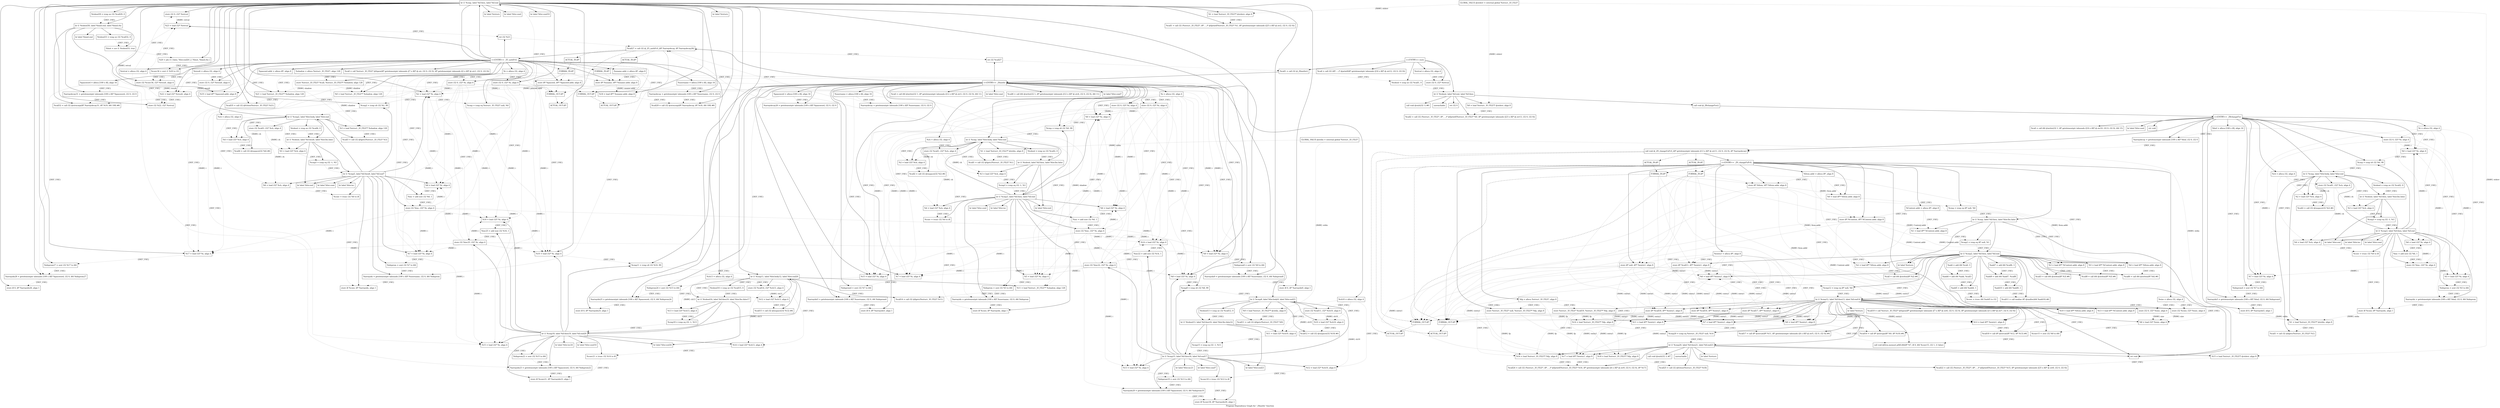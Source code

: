 digraph "Program Dependency Graph for '_Z4authv' function" {
	label="Program Dependency Graph for '_Z4authv' function";

	Node0x34fb450 [shape=record,label="{GLOBAL_VALUE:@stderr = external global %struct._IO_FILE*}"];
	Node0x34fb450 -> Node0x34fb4c0[style=dotted,label = "{RAW} stderr"];
	Node0x34fb450 -> Node0x351cf00[style=dotted,label = "{RAW} stderr"];
	Node0x34fb450 -> Node0x352dc80[style=dotted,label = "{RAW} stderr"];
	Node0x34fb4c0 [shape=record,label="{  %1 = load %struct._IO_FILE** @stderr, align 8}"];
	Node0x34fb4c0 -> Node0x3500350[style=dotted,label = "{DEF_USE}" ];
	Node0x34fb530 [shape=record,label="{  %retval = alloca i32, align 4}"];
	Node0x34fb530 -> Node0x34fe680[style=dotted,label = "{DEF_USE}" ];
	Node0x34fb530 -> Node0x34fe6f0[style=dotted,label = "{DEF_USE}" ];
	Node0x34fb530 -> Node0x34fe760[style=dotted,label = "{DEF_USE}" ];
	Node0x34fe680 [shape=record,label="{  store i32 0, i32* %retval}"];
	Node0x34fe680 -> Node0x34fe760[style=dotted,label = "{RAW} retval"];
	Node0x34fe6f0 [shape=record,label="{  store i32 %22, i32* %retval}"];
	Node0x34fe6f0 -> Node0x34fe760[style=dotted,label = "{RAW} retval"];
	Node0x34fe760 [shape=record,label="{  %23 = load i32* %retval}"];
	Node0x34fe760 -> Node0x3502bc0[style=dotted,label = "{DEF_USE}" ];
	Node0x34fe650 [shape=record,label="{  %uname.addr = alloca i8*, align 8}"];
	Node0x34fe650 -> Node0x34fe860[style=dotted,label = "{DEF_USE}" ];
	Node0x34fe650 -> Node0x34fe8d0[style=dotted,label = "{DEF_USE}" ];
	Node0x34fe860 [shape=record,label="{  store i8* %uname, i8** %uname.addr, align 8}"];
	Node0x34fe860 -> Node0x34fe8d0[style=dotted,label = "{RAW} uname.addr"];
	Node0x34fe860 -> Node0x3512d20[style=dotted];
	Node0x34fe860 -> Node0x3513060[style=dotted];
	Node0x34fe8d0 [shape=record,label="{  %18 = load i8** %uname.addr, align 8}"];
	Node0x34fe8d0 -> Node0x3500740[style=dotted,label = "{DEF_USE}" ];
	Node0x34fea00 [shape=record,label="{  %passwd.addr = alloca i8*, align 8}"];
	Node0x34fea00 -> Node0x34fea70[style=dotted,label = "{DEF_USE}" ];
	Node0x34fea00 -> Node0x34feae0[style=dotted,label = "{DEF_USE}" ];
	Node0x34fea70 [shape=record,label="{  store i8* %passwd, i8** %passwd.addr, align 8}"];
	Node0x34fea70 -> Node0x34feae0[style=dotted,label = "{RAW} passwd.addr"];
	Node0x34fea70 -> Node0x3512d20[style=dotted];
	Node0x34fea70 -> Node0x3513060[style=dotted];
	Node0x34feae0 [shape=record,label="{  %19 = load i8** %passwd.addr, align 8}"];
	Node0x34feae0 -> Node0x3502880[style=dotted,label = "{DEF_USE}" ];
	Node0x34feb80 [shape=record,label="{  %i = alloca i32, align 4}"];
	Node0x34feb80 -> Node0x34febf0[style=dotted,label = "{DEF_USE}" ];
	Node0x34feb80 -> Node0x34fec60[style=dotted,label = "{DEF_USE}" ];
	Node0x34feb80 -> Node0x34fed00[style=dotted,label = "{DEF_USE}" ];
	Node0x34feb80 -> Node0x34fecd0[style=dotted,label = "{DEF_USE}" ];
	Node0x34feb80 -> Node0x34fe940[style=dotted,label = "{DEF_USE}" ];
	Node0x34feb80 -> Node0x34fef50[style=dotted,label = "{DEF_USE}" ];
	Node0x34feb80 -> Node0x34fefc0[style=dotted,label = "{DEF_USE}" ];
	Node0x34feb80 -> Node0x34ff030[style=dotted,label = "{DEF_USE}" ];
	Node0x34feb80 -> Node0x34ff0a0[style=dotted,label = "{DEF_USE}" ];
	Node0x34feb80 -> Node0x34feec0[style=dotted,label = "{DEF_USE}" ];
	Node0x34feb80 -> Node0x34ff220[style=dotted,label = "{DEF_USE}" ];
	Node0x34feb80 -> Node0x34ff290[style=dotted,label = "{DEF_USE}" ];
	Node0x34febf0 [shape=record,label="{  store i32 0, i32* %i, align 4}"];
	Node0x34febf0 -> Node0x34fec60[style=dotted,label = "{RAW} i"];
	Node0x34febf0 -> Node0x34fed00[style=dotted,label = "{RAW} i"];
	Node0x34febf0 -> Node0x34fecd0[style=dotted,label = "{RAW} i"];
	Node0x34febf0 -> Node0x34fef50[style=dotted,label = "{RAW} i"];
	Node0x34febf0 -> Node0x34ff030[style=dotted,label = "{RAW} i"];
	Node0x34febf0 -> Node0x34ff0a0[style=dotted,label = "{RAW} i"];
	Node0x34febf0 -> Node0x34feec0[style=dotted,label = "{RAW} i"];
	Node0x34febf0 -> Node0x34ff290[style=dotted,label = "{RAW} i"];
	Node0x34fec60 [shape=record,label="{  %2 = load i32* %i, align 4}"];
	Node0x34fec60 -> Node0x3500580[style=dotted,label = "{DEF_USE}" ];
	Node0x34fed00 [shape=record,label="{  %7 = load i32* %i, align 4}"];
	Node0x34fed00 -> Node0x3501840[style=dotted,label = "{DEF_USE}" ];
	Node0x34fecd0 [shape=record,label="{  %8 = load i32* %i, align 4}"];
	Node0x34fecd0 -> Node0x3501a30[style=dotted,label = "{DEF_USE}" ];
	Node0x34fe940 [shape=record,label="{  store i32 %inc, i32* %i, align 4}"];
	Node0x34fe940 -> Node0x34fec60[style=dotted,label = "{RAW} i"];
	Node0x34fe940 -> Node0x34fed00[style=dotted,label = "{RAW} i"];
	Node0x34fe940 -> Node0x34fecd0[style=dotted,label = "{RAW} i"];
	Node0x34fe940 -> Node0x34fef50[style=dotted,label = "{RAW} i"];
	Node0x34fe940 -> Node0x34ff030[style=dotted,label = "{RAW} i"];
	Node0x34fe940 -> Node0x34ff0a0[style=dotted,label = "{RAW} i"];
	Node0x34fe940 -> Node0x34feec0[style=dotted,label = "{RAW} i"];
	Node0x34fe940 -> Node0x34ff290[style=dotted,label = "{RAW} i"];
	Node0x34fef50 [shape=record,label="{  %9 = load i32* %i, align 4}"];
	Node0x34fef50 -> Node0x3500480[style=dotted,label = "{DEF_USE}" ];
	Node0x34fefc0 [shape=record,label="{  store i32 0, i32* %i, align 4}"];
	Node0x34fefc0 -> Node0x34fec60[style=dotted,label = "{RAW} i"];
	Node0x34fefc0 -> Node0x34fed00[style=dotted,label = "{RAW} i"];
	Node0x34fefc0 -> Node0x34fecd0[style=dotted,label = "{RAW} i"];
	Node0x34fefc0 -> Node0x34fef50[style=dotted,label = "{RAW} i"];
	Node0x34fefc0 -> Node0x34ff030[style=dotted,label = "{RAW} i"];
	Node0x34fefc0 -> Node0x34ff0a0[style=dotted,label = "{RAW} i"];
	Node0x34fefc0 -> Node0x34feec0[style=dotted,label = "{RAW} i"];
	Node0x34fefc0 -> Node0x34ff290[style=dotted,label = "{RAW} i"];
	Node0x34ff030 [shape=record,label="{  %10 = load i32* %i, align 4}"];
	Node0x34ff030 -> Node0x3500850[style=dotted,label = "{DEF_USE}" ];
	Node0x34ff0a0 [shape=record,label="{  %15 = load i32* %i, align 4}"];
	Node0x34ff0a0 -> Node0x3502370[style=dotted,label = "{DEF_USE}" ];
	Node0x34feec0 [shape=record,label="{  %16 = load i32* %i, align 4}"];
	Node0x34feec0 -> Node0x3502560[style=dotted,label = "{DEF_USE}" ];
	Node0x34ff220 [shape=record,label="{  store i32 %inc25, i32* %i, align 4}"];
	Node0x34ff220 -> Node0x34fec60[style=dotted,label = "{RAW} i"];
	Node0x34ff220 -> Node0x34fed00[style=dotted,label = "{RAW} i"];
	Node0x34ff220 -> Node0x34fecd0[style=dotted,label = "{RAW} i"];
	Node0x34ff220 -> Node0x34fef50[style=dotted,label = "{RAW} i"];
	Node0x34ff220 -> Node0x34ff030[style=dotted,label = "{RAW} i"];
	Node0x34ff220 -> Node0x34ff0a0[style=dotted,label = "{RAW} i"];
	Node0x34ff220 -> Node0x34feec0[style=dotted,label = "{RAW} i"];
	Node0x34ff220 -> Node0x34ff290[style=dotted,label = "{RAW} i"];
	Node0x34ff290 [shape=record,label="{  %17 = load i32* %i, align 4}"];
	Node0x34ff290 -> Node0x35003f0[style=dotted,label = "{DEF_USE}" ];
	Node0x34ff300 [shape=record,label="{  %result = alloca i32, align 4}"];
	Node0x34ff300 -> Node0x34ff370[style=dotted,label = "{DEF_USE}" ];
	Node0x34ff300 -> Node0x34ff3e0[style=dotted,label = "{DEF_USE}" ];
	Node0x34ff300 -> Node0x34ff480[style=dotted,label = "{DEF_USE}" ];
	Node0x34ff370 [shape=record,label="{  store i32 0, i32* %result, align 4}"];
	Node0x34ff370 -> Node0x34ff480[style=dotted,label = "{RAW} result"];
	Node0x34ff3e0 [shape=record,label="{  store i32 %conv34, i32* %result, align 4}"];
	Node0x34ff3e0 -> Node0x34ff480[style=dotted,label = "{RAW} result"];
	Node0x34ff480 [shape=record,label="{  %22 = load i32* %result, align 4}"];
	Node0x34ff480 -> Node0x34fe6f0[style=dotted,label = "{DEF_USE}" ];
	Node0x34ff450 [shape=record,label="{  %username = alloca [100 x i8], align 16}"];
	Node0x34ff450 -> Node0x34ff530[style=dotted,label = "{DEF_USE}" ];
	Node0x34ff450 -> Node0x34ff5a0[style=dotted,label = "{DEF_USE}" ];
	Node0x34ff450 -> Node0x34ff640[style=dotted,label = "{DEF_USE}" ];
	Node0x34ff530 [shape=record,label="{  %arrayidx = getelementptr inbounds [100 x i8]* %username, i32 0, i64 %idxprom}"];
	Node0x34ff530 -> Node0x3501770[style=dotted,label = "{DEF_USE}" ];
	Node0x34ff5a0 [shape=record,label="{  %arrayidx9 = getelementptr inbounds [100 x i8]* %username, i32 0, i64 %idxprom8}"];
	Node0x34ff5a0 -> Node0x3500770[style=dotted,label = "{DEF_USE}" ];
	Node0x34ff640 [shape=record,label="{  %arraydecay = getelementptr inbounds [100 x i8]* %username, i32 0, i32 0}"];
	Node0x34ff640 -> Node0x3500740[style=dotted,label = "{DEF_USE}" ];
	Node0x34ff610 [shape=record,label="{  %password = alloca [100 x i8], align 16}"];
	Node0x34ff610 -> Node0x34fee40[style=dotted,label = "{DEF_USE}" ];
	Node0x34ff610 -> Node0x34ff8c0[style=dotted,label = "{DEF_USE}" ];
	Node0x34ff610 -> Node0x34ff960[style=dotted,label = "{DEF_USE}" ];
	Node0x34fee40 [shape=record,label="{  %arrayidx23 = getelementptr inbounds [100 x i8]* %password, i32 0, i64 %idxprom22}"];
	Node0x34fee40 -> Node0x35022a0[style=dotted,label = "{DEF_USE}" ];
	Node0x34ff8c0 [shape=record,label="{  %arrayidx28 = getelementptr inbounds [100 x i8]* %password, i32 0, i64 %idxprom27}"];
	Node0x34ff8c0 -> Node0x3500710[style=dotted,label = "{DEF_USE}" ];
	Node0x34ff960 [shape=record,label="{  %arraydecay31 = getelementptr inbounds [100 x i8]* %password, i32 0, i32 0}"];
	Node0x34ff960 -> Node0x3502880[style=dotted,label = "{DEF_USE}" ];
	Node0x34ff930 [shape=record,label="{  %shadow = alloca %struct._IO_FILE*, align 128}"];
	Node0x34ff930 -> Node0x34ffa60[style=dotted,label = "{DEF_USE}" ];
	Node0x34ff930 -> Node0x34ffad0[style=dotted,label = "{DEF_USE}" ];
	Node0x34ff930 -> Node0x34ffb70[style=dotted,label = "{DEF_USE}" ];
	Node0x34ff930 -> Node0x34ffb40[style=dotted,label = "{DEF_USE}" ];
	Node0x34ff930 -> Node0x34ffc70[style=dotted,label = "{DEF_USE}" ];
	Node0x34ffa60 [shape=record,label="{  store %struct._IO_FILE* %call, %struct._IO_FILE** %shadow, align 128}"];
	Node0x34ffa60 -> Node0x34ffad0[style=dotted,label = "{RAW} shadow"];
	Node0x34ffa60 -> Node0x34ffb70[style=dotted,label = "{RAW} shadow"];
	Node0x34ffa60 -> Node0x34ffb40[style=dotted,label = "{RAW} shadow"];
	Node0x34ffa60 -> Node0x34ffc70[style=dotted,label = "{RAW} shadow"];
	Node0x34ffad0 [shape=record,label="{  %0 = load %struct._IO_FILE** %shadow, align 128}"];
	Node0x34ffad0 -> Node0x3500220[style=dotted,label = "{DEF_USE}" ];
	Node0x34ffb70 [shape=record,label="{  %3 = load %struct._IO_FILE** %shadow, align 128}"];
	Node0x34ffb70 -> Node0x3500930[style=dotted,label = "{DEF_USE}" ];
	Node0x34ffb40 [shape=record,label="{  %11 = load %struct._IO_FILE** %shadow, align 128}"];
	Node0x34ffb40 -> Node0x3501bd0[style=dotted,label = "{DEF_USE}" ];
	Node0x34ffc70 [shape=record,label="{  %21 = load %struct._IO_FILE** %shadow, align 128}"];
	Node0x34ffc70 -> Node0x3500f20[style=dotted,label = "{DEF_USE}" ];
	Node0x34ffd70 [shape=record,label="{  %ch = alloca i32, align 4}"];
	Node0x34ffd70 -> Node0x34ffde0[style=dotted,label = "{DEF_USE}" ];
	Node0x34ffd70 -> Node0x34ffe50[style=dotted,label = "{DEF_USE}" ];
	Node0x34ffd70 -> Node0x34ffef0[style=dotted,label = "{DEF_USE}" ];
	Node0x34ffd70 -> Node0x34ffec0[style=dotted,label = "{DEF_USE}" ];
	Node0x34ffde0 [shape=record,label="{  store i32 %call3, i32* %ch, align 4}"];
	Node0x34ffde0 -> Node0x34ffe50[style=dotted,label = "{RAW} ch"];
	Node0x34ffde0 -> Node0x34ffef0[style=dotted,label = "{RAW} ch"];
	Node0x34ffde0 -> Node0x34ffec0[style=dotted,label = "{RAW} ch"];
	Node0x34ffe50 [shape=record,label="{  %4 = load i32* %ch, align 4}"];
	Node0x34ffe50 -> Node0x3500a80[style=dotted,label = "{DEF_USE}" ];
	Node0x34ffef0 [shape=record,label="{  %5 = load i32* %ch, align 4}"];
	Node0x34ffef0 -> Node0x3501550[style=dotted,label = "{DEF_USE}" ];
	Node0x34ffec0 [shape=record,label="{  %6 = load i32* %ch, align 4}"];
	Node0x34ffec0 -> Node0x35016f0[style=dotted,label = "{DEF_USE}" ];
	Node0x34fffa0 [shape=record,label="{  %ch13 = alloca i32, align 4}"];
	Node0x34fffa0 -> Node0x3500010[style=dotted,label = "{DEF_USE}" ];
	Node0x34fffa0 -> Node0x3500080[style=dotted,label = "{DEF_USE}" ];
	Node0x34fffa0 -> Node0x3500120[style=dotted,label = "{DEF_USE}" ];
	Node0x34fffa0 -> Node0x35000f0[style=dotted,label = "{DEF_USE}" ];
	Node0x3500010 [shape=record,label="{  store i32 %call14, i32* %ch13, align 4}"];
	Node0x3500010 -> Node0x3500080[style=dotted,label = "{RAW} ch13"];
	Node0x3500010 -> Node0x3500120[style=dotted,label = "{RAW} ch13"];
	Node0x3500010 -> Node0x35000f0[style=dotted,label = "{RAW} ch13"];
	Node0x3500080 [shape=record,label="{  %12 = load i32* %ch13, align 4}"];
	Node0x3500080 -> Node0x3501e00[style=dotted,label = "{DEF_USE}" ];
	Node0x3500120 [shape=record,label="{  %13 = load i32* %ch13, align 4}"];
	Node0x3500120 -> Node0x3502000[style=dotted,label = "{DEF_USE}" ];
	Node0x35000f0 [shape=record,label="{  %14 = load i32* %ch13, align 4}"];
	Node0x35000f0 -> Node0x3502220[style=dotted,label = "{DEF_USE}" ];
	Node0x3500220 [shape=record,label="{  %cmp = icmp eq %struct._IO_FILE* null, %0}"];
	Node0x3500220 -> Node0x35002e0[style=dotted,label = "{DEF_USE}" ];
	Node0x35002e0 [shape=record,label="{  br i1 %cmp, label %if.then, label %if.end}"];
	Node0x35002e0 -> Node0x34fb4c0;
	Node0x35002e0 -> Node0x3500350;
	Node0x35002e0 -> Node0x34fe680;
	Node0x35002e0 -> Node0x35003c0;
	Node0x35002e0 -> Node0x34febf0;
	Node0x35002e0 -> Node0x3500510;
	Node0x35002e0 -> Node0x34fec60;
	Node0x35002e0 -> Node0x3500580;
	Node0x35002e0 -> Node0x35005f0;
	Node0x35002e0 -> Node0x34fef50;
	Node0x35002e0 -> Node0x3500480;
	Node0x35002e0 -> Node0x34ff5a0;
	Node0x35002e0 -> Node0x3500770;
	Node0x35002e0 -> Node0x34fefc0;
	Node0x35002e0 -> Node0x35007e0;
	Node0x35002e0 -> Node0x34ff030;
	Node0x35002e0 -> Node0x3500850;
	Node0x35002e0 -> Node0x3500660;
	Node0x35002e0 -> Node0x34ff290;
	Node0x35002e0 -> Node0x35003f0;
	Node0x35002e0 -> Node0x34ff8c0;
	Node0x35002e0 -> Node0x3500710;
	Node0x35002e0 -> Node0x34ff640;
	Node0x35002e0 -> Node0x34fe8d0;
	Node0x35002e0 -> Node0x3500740;
	Node0x35002e0 -> Node0x34ff730;
	Node0x35002e0 -> Node0x34ff7a0;
	Node0x35002e0 -> Node0x34ff810;
	Node0x35002e0 -> Node0x34ff880;
	Node0x35002e0 -> Node0x34ff3e0;
	Node0x35002e0 -> Node0x34ffc70;
	Node0x35002e0 -> Node0x3500f20;
	Node0x35002e0 -> Node0x34ff480;
	Node0x35002e0 -> Node0x34fe6f0;
	Node0x35002e0 -> Node0x35008c0;
	Node0x3500350 [shape=record,label="{  %call1 = call i32 (%struct._IO_FILE*, i8*, ...)* @fprintf(%struct._IO_FILE* %1, i8* getelementptr inbounds ([25 x i8]* @.str2, i32 0, i32 0))}"];
	Node0x35003c0 [shape=record,label="{  br label %return}"];
	Node0x3500510 [shape=record,label="{  br label %for.cond}"];
	Node0x3500580 [shape=record,label="{  %cmp2 = icmp slt i32 %2, 99}"];
	Node0x3500580 -> Node0x35005f0[style=dotted,label = "{DEF_USE}" ];
	Node0x35005f0 [shape=record,label="{  br i1 %cmp2, label %for.body, label %for.end}"];
	Node0x35005f0 -> Node0x34ffb70;
	Node0x35005f0 -> Node0x3500930;
	Node0x35005f0 -> Node0x34ffde0;
	Node0x35005f0 -> Node0x34ffe50;
	Node0x35005f0 -> Node0x3500a80;
	Node0x35005f0 -> Node0x3501470;
	Node0x35005f0 -> Node0x35014e0;
	Node0x3500480 [shape=record,label="{  %idxprom8 = sext i32 %9 to i64}"];
	Node0x3500480 -> Node0x34ff5a0[style=dotted,label = "{DEF_USE}" ];
	Node0x3500770 [shape=record,label="{  store i8 0, i8* %arrayidx9, align 1}"];
	Node0x35007e0 [shape=record,label="{  br label %for.cond10}"];
	Node0x3500850 [shape=record,label="{  %cmp11 = icmp slt i32 %10, 99}"];
	Node0x3500850 -> Node0x3500660[style=dotted,label = "{DEF_USE}" ];
	Node0x3500660 [shape=record,label="{  br i1 %cmp11, label %for.body12, label %for.end26}"];
	Node0x3500660 -> Node0x34ffb40;
	Node0x3500660 -> Node0x3501bd0;
	Node0x3500660 -> Node0x3500010;
	Node0x3500660 -> Node0x3500080;
	Node0x3500660 -> Node0x3501e00;
	Node0x3500660 -> Node0x3501f00;
	Node0x3500660 -> Node0x3501f70;
	Node0x35003f0 [shape=record,label="{  %idxprom27 = sext i32 %17 to i64}"];
	Node0x35003f0 -> Node0x34ff8c0[style=dotted,label = "{DEF_USE}" ];
	Node0x3500710 [shape=record,label="{  store i8 0, i8* %arrayidx28, align 1}"];
	Node0x3500740 [shape=record,label="{  %call29 = call i32 @strncmp(i8* %arraydecay, i8* %18, i64 100) #6}"];
	Node0x34ff730 [shape=record,label="{  %tobool30 = icmp ne i32 %call29, 0}"];
	Node0x34ff730 -> Node0x34ff7a0[style=dotted,label = "{DEF_USE}" ];
	Node0x34ff7a0 [shape=record,label="{  br i1 %tobool30, label %land.end, label %land.rhs}"];
	Node0x34ff7a0 -> Node0x34ff960;
	Node0x34ff7a0 -> Node0x34feae0;
	Node0x34ff7a0 -> Node0x3502880;
	Node0x34ff7a0 -> Node0x3502700;
	Node0x34ff7a0 -> Node0x3502930;
	Node0x34ff7a0 -> Node0x3502a30;
	Node0x34ff810 [shape=record,label="{  %20 = phi i1 [ false, %for.end26 ], [ %lnot, %land.rhs ]}"];
	Node0x34ff810 -> Node0x34ff880[style=dotted,label = "{DEF_USE}" ];
	Node0x34ff880 [shape=record,label="{  %conv34 = zext i1 %20 to i32}"];
	Node0x34ff880 -> Node0x34ff3e0[style=dotted,label = "{DEF_USE}" ];
	Node0x3500f20 [shape=record,label="{  %call35 = call i32 @fclose(%struct._IO_FILE* %21)}"];
	Node0x35008c0 [shape=record,label="{  br label %return}"];
	Node0x3500930 [shape=record,label="{  %call3 = call i32 @fgetc(%struct._IO_FILE* %3)}"];
	Node0x3500a80 [shape=record,label="{  %call4 = call i32 @isspace(i32 %4) #4}"];
	Node0x3501470 [shape=record,label="{  %tobool = icmp ne i32 %call4, 0}"];
	Node0x3501470 -> Node0x35014e0[style=dotted,label = "{DEF_USE}" ];
	Node0x35014e0 [shape=record,label="{  br i1 %tobool, label %if.then6, label %lor.lhs.false}"];
	Node0x35014e0 -> Node0x34ffef0;
	Node0x35014e0 -> Node0x3501550;
	Node0x35014e0 -> Node0x35015f0;
	Node0x35014e0 -> Node0x35015c0;
	Node0x3501550 [shape=record,label="{  %cmp5 = icmp eq i32 -1, %5}"];
	Node0x3501550 -> Node0x35015f0[style=dotted,label = "{DEF_USE}" ];
	Node0x35015f0 [shape=record,label="{  br i1 %cmp5, label %if.then6, label %if.end7}"];
	Node0x35015f0 -> Node0x34fec60;
	Node0x35015f0 -> Node0x3500580;
	Node0x35015f0 -> Node0x35005f0;
	Node0x35015f0 -> Node0x35015c0;
	Node0x35015f0 -> Node0x34ffec0;
	Node0x35015f0 -> Node0x35016f0;
	Node0x35015f0 -> Node0x34fed00;
	Node0x35015f0 -> Node0x3501840;
	Node0x35015f0 -> Node0x34ff530;
	Node0x35015f0 -> Node0x3501770;
	Node0x35015f0 -> Node0x35019c0;
	Node0x35015f0 -> Node0x34fecd0;
	Node0x35015f0 -> Node0x3501a30;
	Node0x35015f0 -> Node0x34fe940;
	Node0x35015f0 -> Node0x3501aa0;
	Node0x35015c0 [shape=record,label="{  br label %for.end}"];
	Node0x35016f0 [shape=record,label="{  %conv = trunc i32 %6 to i8}"];
	Node0x35016f0 -> Node0x3501770[style=dotted,label = "{DEF_USE}" ];
	Node0x3501840 [shape=record,label="{  %idxprom = sext i32 %7 to i64}"];
	Node0x3501840 -> Node0x34ff530[style=dotted,label = "{DEF_USE}" ];
	Node0x3501770 [shape=record,label="{  store i8 %conv, i8* %arrayidx, align 1}"];
	Node0x35019c0 [shape=record,label="{  br label %for.inc}"];
	Node0x3501a30 [shape=record,label="{  %inc = add nsw i32 %8, 1}"];
	Node0x3501a30 -> Node0x34fe940[style=dotted,label = "{DEF_USE}" ];
	Node0x3501aa0 [shape=record,label="{  br label %for.cond}"];
	Node0x3501bd0 [shape=record,label="{  %call14 = call i32 @fgetc(%struct._IO_FILE* %11)}"];
	Node0x3501e00 [shape=record,label="{  %call15 = call i32 @isspace(i32 %12) #4}"];
	Node0x3501f00 [shape=record,label="{  %tobool16 = icmp ne i32 %call15, 0}"];
	Node0x3501f00 -> Node0x3501f70[style=dotted,label = "{DEF_USE}" ];
	Node0x3501f70 [shape=record,label="{  br i1 %tobool16, label %if.then19, label %lor.lhs.false17}"];
	Node0x3501f70 -> Node0x3500120;
	Node0x3501f70 -> Node0x3502000;
	Node0x3501f70 -> Node0x35020e0;
	Node0x3501f70 -> Node0x35020b0;
	Node0x3502000 [shape=record,label="{  %cmp18 = icmp eq i32 -1, %13}"];
	Node0x3502000 -> Node0x35020e0[style=dotted,label = "{DEF_USE}" ];
	Node0x35020e0 [shape=record,label="{  br i1 %cmp18, label %if.then19, label %if.end20}"];
	Node0x35020e0 -> Node0x34ff030;
	Node0x35020e0 -> Node0x3500850;
	Node0x35020e0 -> Node0x3500660;
	Node0x35020e0 -> Node0x35020b0;
	Node0x35020e0 -> Node0x35000f0;
	Node0x35020e0 -> Node0x3502220;
	Node0x35020e0 -> Node0x34ff0a0;
	Node0x35020e0 -> Node0x3502370;
	Node0x35020e0 -> Node0x34fee40;
	Node0x35020e0 -> Node0x35022a0;
	Node0x35020e0 -> Node0x35024f0;
	Node0x35020e0 -> Node0x34feec0;
	Node0x35020e0 -> Node0x3502560;
	Node0x35020e0 -> Node0x34ff220;
	Node0x35020e0 -> Node0x35025d0;
	Node0x35020b0 [shape=record,label="{  br label %for.end26}"];
	Node0x3502220 [shape=record,label="{  %conv21 = trunc i32 %14 to i8}"];
	Node0x3502220 -> Node0x35022a0[style=dotted,label = "{DEF_USE}" ];
	Node0x3502370 [shape=record,label="{  %idxprom22 = sext i32 %15 to i64}"];
	Node0x3502370 -> Node0x34fee40[style=dotted,label = "{DEF_USE}" ];
	Node0x35022a0 [shape=record,label="{  store i8 %conv21, i8* %arrayidx23, align 1}"];
	Node0x35024f0 [shape=record,label="{  br label %for.inc24}"];
	Node0x3502560 [shape=record,label="{  %inc25 = add nsw i32 %16, 1}"];
	Node0x3502560 -> Node0x34ff220[style=dotted,label = "{DEF_USE}" ];
	Node0x35025d0 [shape=record,label="{  br label %for.cond10}"];
	Node0x3502880 [shape=record,label="{  %call32 = call i32 @strncmp(i8* %arraydecay31, i8* %19, i64 100) #6}"];
	Node0x3502700 [shape=record,label="{  %tobool33 = icmp ne i32 %call32, 0}"];
	Node0x3502700 -> Node0x3502930[style=dotted,label = "{DEF_USE}" ];
	Node0x3502930 [shape=record,label="{  %lnot = xor i1 %tobool33, true}"];
	Node0x3502930 -> Node0x34ff810[style=dotted,label = "{DEF_USE}" ];
	Node0x3502a30 [shape=record,label="{  br label %land.end}"];
	Node0x3502bc0 [shape=record,label="{  ret i32 %23}"];
	Node0x3502bc0 -> Node0x3511f10[style=dotted];
	Node0x3502c50 [shape=record,label="{\<\<ENTRY\>\> _Z5_authPcS_}"];
	Node0x3502c50 -> Node0x34fb530;
	Node0x3502c50 -> Node0x34fe650;
	Node0x3502c50 -> Node0x34fea00;
	Node0x3502c50 -> Node0x34feb80;
	Node0x3502c50 -> Node0x34ff300;
	Node0x3502c50 -> Node0x34ff450;
	Node0x3502c50 -> Node0x34ff610;
	Node0x3502c50 -> Node0x34ff930;
	Node0x3502c50 -> Node0x34ffd70;
	Node0x3502c50 -> Node0x34fffa0;
	Node0x3502c50 -> Node0x34fe860;
	Node0x3502c50 -> Node0x34fea70;
	Node0x3502c50 -> Node0x34ff370;
	Node0x3502c50 -> Node0x3502ce0;
	Node0x3502c50 -> Node0x34ffa60;
	Node0x3502c50 -> Node0x34ffad0;
	Node0x3502c50 -> Node0x3500220;
	Node0x3502c50 -> Node0x35002e0;
	Node0x3502c50 -> Node0x34fe760;
	Node0x3502c50 -> Node0x3502bc0;
	Node0x3502c50 -> Node0x3512bf0[style=dashed];
	Node0x3502c50 -> Node0x3512d20[style=dashed];
	Node0x3502c50 -> Node0x3512ff0[style=dashed];
	Node0x3502c50 -> Node0x3513060[style=dashed];
	Node0x3502ce0 [shape=record,label="{  %call = call %struct._IO_FILE* @fopen(i8* getelementptr inbounds ([7 x i8]* @.str, i32 0, i32 0), i8* getelementptr inbounds ([2 x i8]* @.str1, i32 0, i32 0))}"];
	Node0x350da30 [shape=record,label="{GLOBAL_VALUE:@stdin = external global %struct._IO_FILE*}"];
	Node0x350da30 -> Node0x350daa0[style=dotted,label = "{RAW} stdin"];
	Node0x350da30 -> Node0x350db10[style=dotted,label = "{RAW} stdin"];
	Node0x350da30 -> Node0x350d850[style=dotted,label = "{RAW} stdin"];
	Node0x350daa0 [shape=record,label="{  %1 = load %struct._IO_FILE** @stdin, align 8}"];
	Node0x350daa0 -> Node0x35107a0[style=dotted,label = "{DEF_USE}" ];
	Node0x350db10 [shape=record,label="{  %9 = load %struct._IO_FILE** @stdin, align 8}"];
	Node0x350db10 -> Node0x35113f0[style=dotted,label = "{DEF_USE}" ];
	Node0x350f230 [shape=record,label="{  %i = alloca i32, align 4}"];
	Node0x350f230 -> Node0x350f2a0[style=dotted,label = "{DEF_USE}" ];
	Node0x350f230 -> Node0x350f310[style=dotted,label = "{DEF_USE}" ];
	Node0x350f230 -> Node0x350f3b0[style=dotted,label = "{DEF_USE}" ];
	Node0x350f230 -> Node0x350f380[style=dotted,label = "{DEF_USE}" ];
	Node0x350f230 -> Node0x350f460[style=dotted,label = "{DEF_USE}" ];
	Node0x350f230 -> Node0x350f560[style=dotted,label = "{DEF_USE}" ];
	Node0x350f230 -> Node0x350f5d0[style=dotted,label = "{DEF_USE}" ];
	Node0x350f230 -> Node0x350f640[style=dotted,label = "{DEF_USE}" ];
	Node0x350f230 -> Node0x350f6b0[style=dotted,label = "{DEF_USE}" ];
	Node0x350f230 -> Node0x350f4d0[style=dotted,label = "{DEF_USE}" ];
	Node0x350f230 -> Node0x350f830[style=dotted,label = "{DEF_USE}" ];
	Node0x350f230 -> Node0x350f8a0[style=dotted,label = "{DEF_USE}" ];
	Node0x350f2a0 [shape=record,label="{  store i32 0, i32* %i, align 4}"];
	Node0x350f2a0 -> Node0x350f310[style=dotted,label = "{RAW} i"];
	Node0x350f2a0 -> Node0x350f3b0[style=dotted,label = "{RAW} i"];
	Node0x350f2a0 -> Node0x350f380[style=dotted,label = "{RAW} i"];
	Node0x350f2a0 -> Node0x350f560[style=dotted,label = "{RAW} i"];
	Node0x350f2a0 -> Node0x350f640[style=dotted,label = "{RAW} i"];
	Node0x350f2a0 -> Node0x350f6b0[style=dotted,label = "{RAW} i"];
	Node0x350f2a0 -> Node0x350f4d0[style=dotted,label = "{RAW} i"];
	Node0x350f2a0 -> Node0x350f8a0[style=dotted,label = "{RAW} i"];
	Node0x350f310 [shape=record,label="{  %0 = load i32* %i, align 4}"];
	Node0x350f310 -> Node0x35105e0[style=dotted,label = "{DEF_USE}" ];
	Node0x350f3b0 [shape=record,label="{  %5 = load i32* %i, align 4}"];
	Node0x350f3b0 -> Node0x3510ce0[style=dotted,label = "{DEF_USE}" ];
	Node0x350f380 [shape=record,label="{  %6 = load i32* %i, align 4}"];
	Node0x350f380 -> Node0x3510ed0[style=dotted,label = "{DEF_USE}" ];
	Node0x350f460 [shape=record,label="{  store i32 %inc, i32* %i, align 4}"];
	Node0x350f460 -> Node0x350f310[style=dotted,label = "{RAW} i"];
	Node0x350f460 -> Node0x350f3b0[style=dotted,label = "{RAW} i"];
	Node0x350f460 -> Node0x350f380[style=dotted,label = "{RAW} i"];
	Node0x350f460 -> Node0x350f560[style=dotted,label = "{RAW} i"];
	Node0x350f460 -> Node0x350f640[style=dotted,label = "{RAW} i"];
	Node0x350f460 -> Node0x350f6b0[style=dotted,label = "{RAW} i"];
	Node0x350f460 -> Node0x350f4d0[style=dotted,label = "{RAW} i"];
	Node0x350f460 -> Node0x350f8a0[style=dotted,label = "{RAW} i"];
	Node0x350f560 [shape=record,label="{  %7 = load i32* %i, align 4}"];
	Node0x350f560 -> Node0x3511070[style=dotted,label = "{DEF_USE}" ];
	Node0x350f5d0 [shape=record,label="{  store i32 0, i32* %i, align 4}"];
	Node0x350f5d0 -> Node0x350f310[style=dotted,label = "{RAW} i"];
	Node0x350f5d0 -> Node0x350f3b0[style=dotted,label = "{RAW} i"];
	Node0x350f5d0 -> Node0x350f380[style=dotted,label = "{RAW} i"];
	Node0x350f5d0 -> Node0x350f560[style=dotted,label = "{RAW} i"];
	Node0x350f5d0 -> Node0x350f640[style=dotted,label = "{RAW} i"];
	Node0x350f5d0 -> Node0x350f6b0[style=dotted,label = "{RAW} i"];
	Node0x350f5d0 -> Node0x350f4d0[style=dotted,label = "{RAW} i"];
	Node0x350f5d0 -> Node0x350f8a0[style=dotted,label = "{RAW} i"];
	Node0x350f640 [shape=record,label="{  %8 = load i32* %i, align 4}"];
	Node0x350f640 -> Node0x3511240[style=dotted,label = "{DEF_USE}" ];
	Node0x350f6b0 [shape=record,label="{  %13 = load i32* %i, align 4}"];
	Node0x350f6b0 -> Node0x35119d0[style=dotted,label = "{DEF_USE}" ];
	Node0x350f4d0 [shape=record,label="{  %14 = load i32* %i, align 4}"];
	Node0x350f4d0 -> Node0x3511bc0[style=dotted,label = "{DEF_USE}" ];
	Node0x350f830 [shape=record,label="{  store i32 %inc22, i32* %i, align 4}"];
	Node0x350f830 -> Node0x350f310[style=dotted,label = "{RAW} i"];
	Node0x350f830 -> Node0x350f3b0[style=dotted,label = "{RAW} i"];
	Node0x350f830 -> Node0x350f380[style=dotted,label = "{RAW} i"];
	Node0x350f830 -> Node0x350f560[style=dotted,label = "{RAW} i"];
	Node0x350f830 -> Node0x350f640[style=dotted,label = "{RAW} i"];
	Node0x350f830 -> Node0x350f6b0[style=dotted,label = "{RAW} i"];
	Node0x350f830 -> Node0x350f4d0[style=dotted,label = "{RAW} i"];
	Node0x350f830 -> Node0x350f8a0[style=dotted,label = "{RAW} i"];
	Node0x350f8a0 [shape=record,label="{  %15 = load i32* %i, align 4}"];
	Node0x350f8a0 -> Node0x3511d60[style=dotted,label = "{DEF_USE}" ];
	Node0x350f910 [shape=record,label="{  %username = alloca [100 x i8], align 16}"];
	Node0x350f910 -> Node0x350f980[style=dotted,label = "{DEF_USE}" ];
	Node0x350f910 -> Node0x350f9f0[style=dotted,label = "{DEF_USE}" ];
	Node0x350f910 -> Node0x350fa90[style=dotted,label = "{DEF_USE}" ];
	Node0x350f980 [shape=record,label="{  %arrayidx = getelementptr inbounds [100 x i8]* %username, i32 0, i64 %idxprom}"];
	Node0x350f980 -> Node0x3510c10[style=dotted,label = "{DEF_USE}" ];
	Node0x350f9f0 [shape=record,label="{  %arrayidx5 = getelementptr inbounds [100 x i8]* %username, i32 0, i64 %idxprom4}"];
	Node0x350f9f0 -> Node0x3511190[style=dotted,label = "{DEF_USE}" ];
	Node0x350fa90 [shape=record,label="{  %arraydecay = getelementptr inbounds [100 x i8]* %username, i32 0, i32 0}"];
	Node0x350fa90 -> Node0x3511f10[style=dotted,label = "{DEF_USE}" ];
	Node0x350fa60 [shape=record,label="{  %password = alloca [100 x i8], align 16}"];
	Node0x350fa60 -> Node0x350fb40[style=dotted,label = "{DEF_USE}" ];
	Node0x350fa60 -> Node0x3500ad0[style=dotted,label = "{DEF_USE}" ];
	Node0x350fa60 -> Node0x3500b70[style=dotted,label = "{DEF_USE}" ];
	Node0x350fb40 [shape=record,label="{  %arrayidx20 = getelementptr inbounds [100 x i8]* %password, i32 0, i64 %idxprom19}"];
	Node0x350fb40 -> Node0x3511900[style=dotted,label = "{DEF_USE}" ];
	Node0x3500ad0 [shape=record,label="{  %arrayidx25 = getelementptr inbounds [100 x i8]* %password, i32 0, i64 %idxprom24}"];
	Node0x3500ad0 -> Node0x3511e80[style=dotted,label = "{DEF_USE}" ];
	Node0x3500b70 [shape=record,label="{  %arraydecay26 = getelementptr inbounds [100 x i8]* %password, i32 0, i32 0}"];
	Node0x3500b70 -> Node0x3511f10[style=dotted,label = "{DEF_USE}" ];
	Node0x3500b40 [shape=record,label="{  %ch = alloca i32, align 4}"];
	Node0x3500b40 -> Node0x3500c70[style=dotted,label = "{DEF_USE}" ];
	Node0x3500b40 -> Node0x3500ce0[style=dotted,label = "{DEF_USE}" ];
	Node0x3500b40 -> Node0x3500d80[style=dotted,label = "{DEF_USE}" ];
	Node0x3500b40 -> Node0x3500d50[style=dotted,label = "{DEF_USE}" ];
	Node0x3500c70 [shape=record,label="{  store i32 %call1, i32* %ch, align 4}"];
	Node0x3500c70 -> Node0x3500ce0[style=dotted,label = "{RAW} ch"];
	Node0x3500c70 -> Node0x3500d80[style=dotted,label = "{RAW} ch"];
	Node0x3500c70 -> Node0x3500d50[style=dotted,label = "{RAW} ch"];
	Node0x3500ce0 [shape=record,label="{  %2 = load i32* %ch, align 4}"];
	Node0x3500ce0 -> Node0x3510810[style=dotted,label = "{DEF_USE}" ];
	Node0x3500d80 [shape=record,label="{  %3 = load i32* %ch, align 4}"];
	Node0x3500d80 -> Node0x35109f0[style=dotted,label = "{DEF_USE}" ];
	Node0x3500d50 [shape=record,label="{  %4 = load i32* %ch, align 4}"];
	Node0x3500d50 -> Node0x3510b90[style=dotted,label = "{DEF_USE}" ];
	Node0x3500e80 [shape=record,label="{  %ch10 = alloca i32, align 4}"];
	Node0x3500e80 -> Node0x3500eb0[style=dotted,label = "{DEF_USE}" ];
	Node0x3500e80 -> Node0x3510440[style=dotted,label = "{DEF_USE}" ];
	Node0x3500e80 -> Node0x35104e0[style=dotted,label = "{DEF_USE}" ];
	Node0x3500e80 -> Node0x35104b0[style=dotted,label = "{DEF_USE}" ];
	Node0x3500eb0 [shape=record,label="{  store i32 %call11, i32* %ch10, align 4}"];
	Node0x3500eb0 -> Node0x3510440[style=dotted,label = "{RAW} ch10"];
	Node0x3500eb0 -> Node0x35104e0[style=dotted,label = "{RAW} ch10"];
	Node0x3500eb0 -> Node0x35104b0[style=dotted,label = "{RAW} ch10"];
	Node0x3510440 [shape=record,label="{  %10 = load i32* %ch10, align 4}"];
	Node0x3510440 -> Node0x3511460[style=dotted,label = "{DEF_USE}" ];
	Node0x35104e0 [shape=record,label="{  %11 = load i32* %ch10, align 4}"];
	Node0x35104e0 -> Node0x3511660[style=dotted,label = "{DEF_USE}" ];
	Node0x35104b0 [shape=record,label="{  %12 = load i32* %ch10, align 4}"];
	Node0x35104b0 -> Node0x3511880[style=dotted,label = "{DEF_USE}" ];
	Node0x35105e0 [shape=record,label="{  %cmp = icmp slt i32 %0, 99}"];
	Node0x35105e0 -> Node0x3510730[style=dotted,label = "{DEF_USE}" ];
	Node0x3510730 [shape=record,label="{  br i1 %cmp, label %for.body, label %for.end}"];
	Node0x3510730 -> Node0x350daa0;
	Node0x3510730 -> Node0x35107a0;
	Node0x3510730 -> Node0x3500c70;
	Node0x3510730 -> Node0x3500ce0;
	Node0x3510730 -> Node0x3510810;
	Node0x3510730 -> Node0x3510910;
	Node0x3510730 -> Node0x3510980;
	Node0x35107a0 [shape=record,label="{  %call1 = call i32 @fgetc(%struct._IO_FILE* %1)}"];
	Node0x3510810 [shape=record,label="{  %call2 = call i32 @isspace(i32 %2) #4}"];
	Node0x3510910 [shape=record,label="{  %tobool = icmp ne i32 %call2, 0}"];
	Node0x3510910 -> Node0x3510980[style=dotted,label = "{DEF_USE}" ];
	Node0x3510980 [shape=record,label="{  br i1 %tobool, label %if.then, label %lor.lhs.false}"];
	Node0x3510980 -> Node0x3500d80;
	Node0x3510980 -> Node0x35109f0;
	Node0x3510980 -> Node0x3510a90;
	Node0x3510980 -> Node0x3510a60;
	Node0x35109f0 [shape=record,label="{  %cmp3 = icmp eq i32 -1, %3}"];
	Node0x35109f0 -> Node0x3510a90[style=dotted,label = "{DEF_USE}" ];
	Node0x3510a90 [shape=record,label="{  br i1 %cmp3, label %if.then, label %if.end}"];
	Node0x3510a90 -> Node0x350f310;
	Node0x3510a90 -> Node0x35105e0;
	Node0x3510a90 -> Node0x3510730;
	Node0x3510a90 -> Node0x3510a60;
	Node0x3510a90 -> Node0x3500d50;
	Node0x3510a90 -> Node0x3510b90;
	Node0x3510a90 -> Node0x350f3b0;
	Node0x3510a90 -> Node0x3510ce0;
	Node0x3510a90 -> Node0x350f980;
	Node0x3510a90 -> Node0x3510c10;
	Node0x3510a90 -> Node0x3510e60;
	Node0x3510a90 -> Node0x350f380;
	Node0x3510a90 -> Node0x3510ed0;
	Node0x3510a90 -> Node0x350f460;
	Node0x3510a90 -> Node0x3510f40;
	Node0x3510a60 [shape=record,label="{  br label %for.end}"];
	Node0x3510b90 [shape=record,label="{  %conv = trunc i32 %4 to i8}"];
	Node0x3510b90 -> Node0x3510c10[style=dotted,label = "{DEF_USE}" ];
	Node0x3510ce0 [shape=record,label="{  %idxprom = sext i32 %5 to i64}"];
	Node0x3510ce0 -> Node0x350f980[style=dotted,label = "{DEF_USE}" ];
	Node0x3510c10 [shape=record,label="{  store i8 %conv, i8* %arrayidx, align 1}"];
	Node0x3510e60 [shape=record,label="{  br label %for.inc}"];
	Node0x3510ed0 [shape=record,label="{  %inc = add nsw i32 %6, 1}"];
	Node0x3510ed0 -> Node0x350f460[style=dotted,label = "{DEF_USE}" ];
	Node0x3510f40 [shape=record,label="{  br label %for.cond}"];
	Node0x3511070 [shape=record,label="{  %idxprom4 = sext i32 %7 to i64}"];
	Node0x3511070 -> Node0x350f9f0[style=dotted,label = "{DEF_USE}" ];
	Node0x3511190 [shape=record,label="{  store i8 0, i8* %arrayidx5, align 1}"];
	Node0x3511240 [shape=record,label="{  %cmp8 = icmp slt i32 %8, 99}"];
	Node0x3511240 -> Node0x3511340[style=dotted,label = "{DEF_USE}" ];
	Node0x3511340 [shape=record,label="{  br i1 %cmp8, label %for.body9, label %for.end23}"];
	Node0x3511340 -> Node0x350db10;
	Node0x3511340 -> Node0x35113f0;
	Node0x3511340 -> Node0x3500eb0;
	Node0x3511340 -> Node0x3510440;
	Node0x3511340 -> Node0x3511460;
	Node0x3511340 -> Node0x3511560;
	Node0x3511340 -> Node0x35115d0;
	Node0x35113f0 [shape=record,label="{  %call11 = call i32 @fgetc(%struct._IO_FILE* %9)}"];
	Node0x3511460 [shape=record,label="{  %call12 = call i32 @isspace(i32 %10) #4}"];
	Node0x3511560 [shape=record,label="{  %tobool13 = icmp ne i32 %call12, 0}"];
	Node0x3511560 -> Node0x35115d0[style=dotted,label = "{DEF_USE}" ];
	Node0x35115d0 [shape=record,label="{  br i1 %tobool13, label %if.then16, label %lor.lhs.false14}"];
	Node0x35115d0 -> Node0x35104e0;
	Node0x35115d0 -> Node0x3511660;
	Node0x35115d0 -> Node0x3511740;
	Node0x35115d0 -> Node0x3511710;
	Node0x3511660 [shape=record,label="{  %cmp15 = icmp eq i32 -1, %11}"];
	Node0x3511660 -> Node0x3511740[style=dotted,label = "{DEF_USE}" ];
	Node0x3511740 [shape=record,label="{  br i1 %cmp15, label %if.then16, label %if.end17}"];
	Node0x3511740 -> Node0x350f640;
	Node0x3511740 -> Node0x3511240;
	Node0x3511740 -> Node0x3511340;
	Node0x3511740 -> Node0x3511710;
	Node0x3511740 -> Node0x35104b0;
	Node0x3511740 -> Node0x3511880;
	Node0x3511740 -> Node0x350f6b0;
	Node0x3511740 -> Node0x35119d0;
	Node0x3511740 -> Node0x350fb40;
	Node0x3511740 -> Node0x3511900;
	Node0x3511740 -> Node0x3511b50;
	Node0x3511740 -> Node0x350f4d0;
	Node0x3511740 -> Node0x3511bc0;
	Node0x3511740 -> Node0x350f830;
	Node0x3511740 -> Node0x3511c30;
	Node0x3511710 [shape=record,label="{  br label %for.end23}"];
	Node0x3511880 [shape=record,label="{  %conv18 = trunc i32 %12 to i8}"];
	Node0x3511880 -> Node0x3511900[style=dotted,label = "{DEF_USE}" ];
	Node0x35119d0 [shape=record,label="{  %idxprom19 = sext i32 %13 to i64}"];
	Node0x35119d0 -> Node0x350fb40[style=dotted,label = "{DEF_USE}" ];
	Node0x3511900 [shape=record,label="{  store i8 %conv18, i8* %arrayidx20, align 1}"];
	Node0x3511b50 [shape=record,label="{  br label %for.inc21}"];
	Node0x3511bc0 [shape=record,label="{  %inc22 = add nsw i32 %14, 1}"];
	Node0x3511bc0 -> Node0x350f830[style=dotted,label = "{DEF_USE}" ];
	Node0x3511c30 [shape=record,label="{  br label %for.cond7}"];
	Node0x3511d60 [shape=record,label="{  %idxprom24 = sext i32 %15 to i64}"];
	Node0x3511d60 -> Node0x3500ad0[style=dotted,label = "{DEF_USE}" ];
	Node0x3511e80 [shape=record,label="{  store i8 0, i8* %arrayidx25, align 1}"];
	Node0x3511f10 [shape=record,label="{  %call27 = call i32 @_Z5_authPcS_(i8* %arraydecay, i8* %arraydecay26)}"];
	Node0x3511f10 -> Node0x3502c50;
	Node0x3511f10 -> Node0x3512b40[style=dashed];
	Node0x3511f10 -> Node0x3512c20[style=dashed];
	Node0x3511f10 -> Node0x3512e80[style=dashed];
	Node0x3511f10 -> Node0x3512ef0[style=dashed];
	Node0x3511f10 -> Node0x3512e50[style=dotted,label = "{DEF_USE}" ];
	Node0x3512b40 [shape=record,label="{ACTUAL_IN:i8*}"];
	Node0x3512b40 -> Node0x3512bf0[style=dashed];
	Node0x3512c20 [shape=record,label="{ACTUAL_OUT:i8*}"];
	Node0x3512bf0 [shape=record,label="{FORMAL_IN:i8*}"];
	Node0x3512bf0 -> Node0x3512d20[style=dashed];
	Node0x3512bf0 -> Node0x34fe860[style=dotted];
	Node0x3512bf0 -> Node0x34fea70[style=dotted];
	Node0x3512d20 [shape=record,label="{FORMAL_OUT:i8*}"];
	Node0x3512d20 -> Node0x3512c20[style=dashed];
	Node0x3512e80 [shape=record,label="{ACTUAL_IN:i8*}"];
	Node0x3512e80 -> Node0x3512ff0[style=dashed];
	Node0x3512ef0 [shape=record,label="{ACTUAL_OUT:i8*}"];
	Node0x3512ff0 [shape=record,label="{FORMAL_IN:i8*}"];
	Node0x3512ff0 -> Node0x3513060[style=dashed];
	Node0x3512ff0 -> Node0x34fe860[style=dotted];
	Node0x3512ff0 -> Node0x34fea70[style=dotted];
	Node0x3513060 [shape=record,label="{FORMAL_OUT:i8*}"];
	Node0x3513060 -> Node0x3512ef0[style=dashed];
	Node0x3512e50 [shape=record,label="{  ret i32 %call27}"];
	Node0x3512e50 -> Node0x352e0d0[style=dotted];
	Node0x3512dd0 [shape=record,label="{\<\<ENTRY\>\> _Z4authv}"];
	Node0x3512dd0 -> Node0x350f230;
	Node0x3512dd0 -> Node0x350f910;
	Node0x3512dd0 -> Node0x350fa60;
	Node0x3512dd0 -> Node0x3500b40;
	Node0x3512dd0 -> Node0x3500e80;
	Node0x3512dd0 -> Node0x35130d0;
	Node0x3512dd0 -> Node0x350f2a0;
	Node0x3512dd0 -> Node0x3513340;
	Node0x3512dd0 -> Node0x350f310;
	Node0x3512dd0 -> Node0x35105e0;
	Node0x3512dd0 -> Node0x3510730;
	Node0x3512dd0 -> Node0x350f560;
	Node0x3512dd0 -> Node0x3511070;
	Node0x3512dd0 -> Node0x350f9f0;
	Node0x3512dd0 -> Node0x3511190;
	Node0x3512dd0 -> Node0x3513270;
	Node0x3512dd0 -> Node0x350f5d0;
	Node0x3512dd0 -> Node0x35133b0;
	Node0x3512dd0 -> Node0x350f640;
	Node0x3512dd0 -> Node0x3511240;
	Node0x3512dd0 -> Node0x3511340;
	Node0x3512dd0 -> Node0x350f8a0;
	Node0x3512dd0 -> Node0x3511d60;
	Node0x3512dd0 -> Node0x3500ad0;
	Node0x3512dd0 -> Node0x3511e80;
	Node0x3512dd0 -> Node0x350fa90;
	Node0x3512dd0 -> Node0x3500b70;
	Node0x3512dd0 -> Node0x3511f10;
	Node0x3512dd0 -> Node0x3512e50;
	Node0x35130d0 [shape=record,label="{  %call = call i64 @write(i32 1, i8* getelementptr inbounds ([12 x i8]* @.str3, i32 0, i32 0), i64 11)}"];
	Node0x3513340 [shape=record,label="{  br label %for.cond}"];
	Node0x3513270 [shape=record,label="{  %call6 = call i64 @write(i32 1, i8* getelementptr inbounds ([12 x i8]* @.str4, i32 0, i32 0), i64 11)}"];
	Node0x35133b0 [shape=record,label="{  br label %for.cond7}"];
	Node0x351cf00 [shape=record,label="{  %15 = load %struct._IO_FILE** @stderr, align 8}"];
	Node0x351cf00 -> Node0x35214f0[style=dotted,label = "{DEF_USE}" ];
	Node0x351eea0 [shape=record,label="{  %Item.addr = alloca i8*, align 8}"];
	Node0x351eea0 -> Node0x351ef10[style=dotted,label = "{DEF_USE}" ];
	Node0x351eea0 -> Node0x351ef80[style=dotted,label = "{DEF_USE}" ];
	Node0x351eea0 -> Node0x351f020[style=dotted,label = "{DEF_USE}" ];
	Node0x351eea0 -> Node0x351eff0[style=dotted,label = "{DEF_USE}" ];
	Node0x351eea0 -> Node0x351f0d0[style=dotted,label = "{DEF_USE}" ];
	Node0x351ef10 [shape=record,label="{  store i8* %Item, i8** %Item.addr, align 8}"];
	Node0x351ef10 -> Node0x351ef80[style=dotted,label = "{RAW} Item.addr"];
	Node0x351ef10 -> Node0x351f020[style=dotted,label = "{RAW} Item.addr"];
	Node0x351ef10 -> Node0x351eff0[style=dotted,label = "{RAW} Item.addr"];
	Node0x351ef10 -> Node0x351f0d0[style=dotted,label = "{RAW} Item.addr"];
	Node0x351ef10 -> Node0x352b860[style=dotted];
	Node0x351ef10 -> Node0x352bcf0[style=dotted];
	Node0x351ef80 [shape=record,label="{  %0 = load i8** %Item.addr, align 8}"];
	Node0x351ef80 -> Node0x3520060[style=dotted,label = "{DEF_USE}" ];
	Node0x351f020 [shape=record,label="{  %2 = load i8** %Item.addr, align 8}"];
	Node0x351f020 -> Node0x3520450[style=dotted,label = "{DEF_USE}" ];
	Node0x351eff0 [shape=record,label="{  %4 = load i8** %Item.addr, align 8}"];
	Node0x351eff0 -> Node0x3520500[style=dotted,label = "{DEF_USE}" ];
	Node0x351f0d0 [shape=record,label="{  %10 = load i8** %Item.addr, align 8}"];
	Node0x351f0d0 -> Node0x3521020[style=dotted,label = "{DEF_USE}" ];
	Node0x351f1d0 [shape=record,label="{  %Content.addr = alloca i8*, align 8}"];
	Node0x351f1d0 -> Node0x351f240[style=dotted,label = "{DEF_USE}" ];
	Node0x351f1d0 -> Node0x351f2b0[style=dotted,label = "{DEF_USE}" ];
	Node0x351f1d0 -> Node0x351f350[style=dotted,label = "{DEF_USE}" ];
	Node0x351f1d0 -> Node0x351f320[style=dotted,label = "{DEF_USE}" ];
	Node0x351f1d0 -> Node0x351f400[style=dotted,label = "{DEF_USE}" ];
	Node0x351f240 [shape=record,label="{  store i8* %Content, i8** %Content.addr, align 8}"];
	Node0x351f240 -> Node0x351f2b0[style=dotted,label = "{RAW} Content.addr"];
	Node0x351f240 -> Node0x351f350[style=dotted,label = "{RAW} Content.addr"];
	Node0x351f240 -> Node0x351f320[style=dotted,label = "{RAW} Content.addr"];
	Node0x351f240 -> Node0x351f400[style=dotted,label = "{RAW} Content.addr"];
	Node0x351f240 -> Node0x352b860[style=dotted];
	Node0x351f240 -> Node0x352bcf0[style=dotted];
	Node0x351f2b0 [shape=record,label="{  %1 = load i8** %Content.addr, align 8}"];
	Node0x351f2b0 -> Node0x35201d0[style=dotted,label = "{DEF_USE}" ];
	Node0x351f350 [shape=record,label="{  %3 = load i8** %Content.addr, align 8}"];
	Node0x351f350 -> Node0x3520590[style=dotted,label = "{DEF_USE}" ];
	Node0x351f320 [shape=record,label="{  %5 = load i8** %Content.addr, align 8}"];
	Node0x351f320 -> Node0x35208d0[style=dotted,label = "{DEF_USE}" ];
	Node0x351f400 [shape=record,label="{  %13 = load i8** %Content.addr, align 8}"];
	Node0x351f400 -> Node0x35211a0[style=dotted,label = "{DEF_USE}" ];
	Node0x351f500 [shape=record,label="{  %entry1 = alloca i8*, align 8}"];
	Node0x351f500 -> Node0x351f570[style=dotted,label = "{DEF_USE}" ];
	Node0x351f500 -> Node0x351f5e0[style=dotted,label = "{DEF_USE}" ];
	Node0x351f500 -> Node0x351f680[style=dotted,label = "{DEF_USE}" ];
	Node0x351f500 -> Node0x351f650[style=dotted,label = "{DEF_USE}" ];
	Node0x351f500 -> Node0x351f730[style=dotted,label = "{DEF_USE}" ];
	Node0x351f500 -> Node0x351f830[style=dotted,label = "{DEF_USE}" ];
	Node0x351f500 -> Node0x351f8a0[style=dotted,label = "{DEF_USE}" ];
	Node0x351f500 -> Node0x351f910[style=dotted,label = "{DEF_USE}" ];
	Node0x351f500 -> Node0x351f980[style=dotted,label = "{DEF_USE}" ];
	Node0x351f500 -> Node0x351f7a0[style=dotted,label = "{DEF_USE}" ];
	Node0x351f500 -> Node0x351fb00[style=dotted,label = "{DEF_USE}" ];
	Node0x351f570 [shape=record,label="{  store i8* null, i8** %entry1, align 8}"];
	Node0x351f570 -> Node0x351f680[style=dotted,label = "{RAW} entry1"];
	Node0x351f570 -> Node0x351f650[style=dotted,label = "{RAW} entry1"];
	Node0x351f570 -> Node0x351f730[style=dotted,label = "{RAW} entry1"];
	Node0x351f570 -> Node0x351f8a0[style=dotted,label = "{RAW} entry1"];
	Node0x351f570 -> Node0x351f980[style=dotted,label = "{RAW} entry1"];
	Node0x351f570 -> Node0x351fb00[style=dotted,label = "{RAW} entry1"];
	Node0x351f570 -> Node0x352b860[style=dotted];
	Node0x351f570 -> Node0x352bcf0[style=dotted];
	Node0x351f5e0 [shape=record,label="{  store i8* %call11, i8** %entry1, align 8}"];
	Node0x351f5e0 -> Node0x351f680[style=dotted,label = "{RAW} entry1"];
	Node0x351f5e0 -> Node0x351f650[style=dotted,label = "{RAW} entry1"];
	Node0x351f5e0 -> Node0x351f730[style=dotted,label = "{RAW} entry1"];
	Node0x351f5e0 -> Node0x351f8a0[style=dotted,label = "{RAW} entry1"];
	Node0x351f5e0 -> Node0x351f980[style=dotted,label = "{RAW} entry1"];
	Node0x351f5e0 -> Node0x351fb00[style=dotted,label = "{RAW} entry1"];
	Node0x351f5e0 -> Node0x352b860[style=dotted];
	Node0x351f5e0 -> Node0x352bcf0[style=dotted];
	Node0x351f680 [shape=record,label="{  %6 = load i8** %entry1, align 8}"];
	Node0x351f680 -> Node0x35207c0[style=dotted,label = "{DEF_USE}" ];
	Node0x351f650 [shape=record,label="{  %7 = load i8** %entry1, align 8}"];
	Node0x351f650 -> Node0x3520f20[style=dotted,label = "{DEF_USE}" ];
	Node0x351f730 [shape=record,label="{  %9 = load i8** %entry1, align 8}"];
	Node0x351f730 -> Node0x3521020[style=dotted,label = "{DEF_USE}" ];
	Node0x351f830 [shape=record,label="{  store i8* %call16, i8** %entry1, align 8}"];
	Node0x351f830 -> Node0x351f680[style=dotted,label = "{RAW} entry1"];
	Node0x351f830 -> Node0x351f650[style=dotted,label = "{RAW} entry1"];
	Node0x351f830 -> Node0x351f730[style=dotted,label = "{RAW} entry1"];
	Node0x351f830 -> Node0x351f8a0[style=dotted,label = "{RAW} entry1"];
	Node0x351f830 -> Node0x351f980[style=dotted,label = "{RAW} entry1"];
	Node0x351f830 -> Node0x351fb00[style=dotted,label = "{RAW} entry1"];
	Node0x351f830 -> Node0x352b860[style=dotted];
	Node0x351f830 -> Node0x352bcf0[style=dotted];
	Node0x351f8a0 [shape=record,label="{  %11 = load i8** %entry1, align 8}"];
	Node0x351f8a0 -> Node0x3520f90[style=dotted,label = "{DEF_USE}" ];
	Node0x351f910 [shape=record,label="{  store i8* %call17, i8** %entry1, align 8}"];
	Node0x351f910 -> Node0x351f680[style=dotted,label = "{RAW} entry1"];
	Node0x351f910 -> Node0x351f650[style=dotted,label = "{RAW} entry1"];
	Node0x351f910 -> Node0x351f730[style=dotted,label = "{RAW} entry1"];
	Node0x351f910 -> Node0x351f8a0[style=dotted,label = "{RAW} entry1"];
	Node0x351f910 -> Node0x351f980[style=dotted,label = "{RAW} entry1"];
	Node0x351f910 -> Node0x351fb00[style=dotted,label = "{RAW} entry1"];
	Node0x351f910 -> Node0x352b860[style=dotted];
	Node0x351f910 -> Node0x352bcf0[style=dotted];
	Node0x351f980 [shape=record,label="{  %12 = load i8** %entry1, align 8}"];
	Node0x351f980 -> Node0x35211a0[style=dotted,label = "{DEF_USE}" ];
	Node0x351f7a0 [shape=record,label="{  store i8* %call18, i8** %entry1, align 8}"];
	Node0x351f7a0 -> Node0x351f680[style=dotted,label = "{RAW} entry1"];
	Node0x351f7a0 -> Node0x351f650[style=dotted,label = "{RAW} entry1"];
	Node0x351f7a0 -> Node0x351f730[style=dotted,label = "{RAW} entry1"];
	Node0x351f7a0 -> Node0x351f8a0[style=dotted,label = "{RAW} entry1"];
	Node0x351f7a0 -> Node0x351f980[style=dotted,label = "{RAW} entry1"];
	Node0x351f7a0 -> Node0x351fb00[style=dotted,label = "{RAW} entry1"];
	Node0x351f7a0 -> Node0x352b860[style=dotted];
	Node0x351f7a0 -> Node0x352bcf0[style=dotted];
	Node0x351fb00 [shape=record,label="{  %17 = load i8** %entry1, align 8}"];
	Node0x351fb00 -> Node0x350fc40[style=dotted,label = "{DEF_USE}" ];
	Node0x351fb70 [shape=record,label="{  %size = alloca i32, align 4}"];
	Node0x351fb70 -> Node0x351fbe0[style=dotted,label = "{DEF_USE}" ];
	Node0x351fb70 -> Node0x351fc50[style=dotted,label = "{DEF_USE}" ];
	Node0x351fb70 -> Node0x351fcf0[style=dotted,label = "{DEF_USE}" ];
	Node0x351fbe0 [shape=record,label="{  store i32 0, i32* %size, align 4}"];
	Node0x351fbe0 -> Node0x351fcf0[style=dotted,label = "{RAW} size"];
	Node0x351fc50 [shape=record,label="{  store i32 %conv, i32* %size, align 4}"];
	Node0x351fc50 -> Node0x351fcf0[style=dotted,label = "{RAW} size"];
	Node0x351fcf0 [shape=record,label="{  %8 = load i32* %size, align 4}"];
	Node0x351fcf0 -> Node0x3520eb0[style=dotted,label = "{DEF_USE}" ];
	Node0x351fcc0 [shape=record,label="{  %fp = alloca %struct._IO_FILE*, align 8}"];
	Node0x351fcc0 -> Node0x351fda0[style=dotted,label = "{DEF_USE}" ];
	Node0x351fcc0 -> Node0x351fe10[style=dotted,label = "{DEF_USE}" ];
	Node0x351fcc0 -> Node0x351feb0[style=dotted,label = "{DEF_USE}" ];
	Node0x351fcc0 -> Node0x351fe80[style=dotted,label = "{DEF_USE}" ];
	Node0x351fcc0 -> Node0x351ff60[style=dotted,label = "{DEF_USE}" ];
	Node0x351fda0 [shape=record,label="{  store %struct._IO_FILE* null, %struct._IO_FILE** %fp, align 8}"];
	Node0x351fda0 -> Node0x351feb0[style=dotted,label = "{RAW} fp"];
	Node0x351fda0 -> Node0x351fe80[style=dotted,label = "{RAW} fp"];
	Node0x351fda0 -> Node0x351ff60[style=dotted,label = "{RAW} fp"];
	Node0x351fe10 [shape=record,label="{  store %struct._IO_FILE* %call19, %struct._IO_FILE** %fp, align 8}"];
	Node0x351fe10 -> Node0x351feb0[style=dotted,label = "{RAW} fp"];
	Node0x351fe10 -> Node0x351fe80[style=dotted,label = "{RAW} fp"];
	Node0x351fe10 -> Node0x351ff60[style=dotted,label = "{RAW} fp"];
	Node0x351feb0 [shape=record,label="{  %14 = load %struct._IO_FILE** %fp, align 8}"];
	Node0x351feb0 -> Node0x3521090[style=dotted,label = "{DEF_USE}" ];
	Node0x351fe80 [shape=record,label="{  %16 = load %struct._IO_FILE** %fp, align 8}"];
	Node0x351fe80 -> Node0x350fc40[style=dotted,label = "{DEF_USE}" ];
	Node0x351ff60 [shape=record,label="{  %18 = load %struct._IO_FILE** %fp, align 8}"];
	Node0x351ff60 -> Node0x350fcb0[style=dotted,label = "{DEF_USE}" ];
	Node0x3520060 [shape=record,label="{  %cmp = icmp eq i8* null, %0}"];
	Node0x3520060 -> Node0x3520160[style=dotted,label = "{DEF_USE}" ];
	Node0x3520160 [shape=record,label="{  br i1 %cmp, label %if.then, label %lor.lhs.false}"];
	Node0x3520160 -> Node0x351f2b0;
	Node0x3520160 -> Node0x35201d0;
	Node0x3520160 -> Node0x3520270;
	Node0x3520160 -> Node0x3520240;
	Node0x3520160 -> Node0x3520320;
	Node0x35201d0 [shape=record,label="{  %cmp2 = icmp eq i8* null, %1}"];
	Node0x35201d0 -> Node0x3520270[style=dotted,label = "{DEF_USE}" ];
	Node0x3520270 [shape=record,label="{  br i1 %cmp2, label %if.then, label %if.end}"];
	Node0x3520270 -> Node0x3520240;
	Node0x3520270 -> Node0x351f020;
	Node0x3520270 -> Node0x3520450;
	Node0x3520270 -> Node0x3520420;
	Node0x3520270 -> Node0x351f350;
	Node0x3520270 -> Node0x3520590;
	Node0x3520270 -> Node0x3520600;
	Node0x3520270 -> Node0x3520670;
	Node0x3520270 -> Node0x35206e0;
	Node0x3520270 -> Node0x351fc50;
	Node0x3520270 -> Node0x351eff0;
	Node0x3520270 -> Node0x3520500;
	Node0x3520270 -> Node0x3520860;
	Node0x3520270 -> Node0x351f320;
	Node0x3520270 -> Node0x35208d0;
	Node0x3520270 -> Node0x3520940;
	Node0x3520270 -> Node0x35209b0;
	Node0x3520270 -> Node0x3520750;
	Node0x3520270 -> Node0x351f5e0;
	Node0x3520270 -> Node0x351f680;
	Node0x3520270 -> Node0x35207c0;
	Node0x3520270 -> Node0x3520830;
	Node0x3520270 -> Node0x3520320;
	Node0x3520240 [shape=record,label="{  br label %return}"];
	Node0x3520320 [shape=record,label="{  ret void}"];
	Node0x3520450 [shape=record,label="{  %call = call i64 @strlen(i8* %2) #6}"];
	Node0x3520420 [shape=record,label="{  %add = add i64 %call, 3}"];
	Node0x3520420 -> Node0x3520600[style=dotted,label = "{DEF_USE}" ];
	Node0x3520590 [shape=record,label="{  %call3 = call i64 @strlen(i8* %3) #6}"];
	Node0x3520600 [shape=record,label="{  %add4 = add i64 %add, %call3}"];
	Node0x3520600 -> Node0x3520670[style=dotted,label = "{DEF_USE}" ];
	Node0x3520670 [shape=record,label="{  %add5 = add i64 %add4, 1}"];
	Node0x3520670 -> Node0x35206e0[style=dotted,label = "{DEF_USE}" ];
	Node0x35206e0 [shape=record,label="{  %conv = trunc i64 %add5 to i32}"];
	Node0x35206e0 -> Node0x351fc50[style=dotted,label = "{DEF_USE}" ];
	Node0x3520500 [shape=record,label="{  %call6 = call i64 @strlen(i8* %4) #6}"];
	Node0x3520860 [shape=record,label="{  %add7 = add i64 %call6, 3}"];
	Node0x3520860 -> Node0x3520940[style=dotted,label = "{DEF_USE}" ];
	Node0x35208d0 [shape=record,label="{  %call8 = call i64 @strlen(i8* %5) #6}"];
	Node0x3520940 [shape=record,label="{  %add9 = add i64 %add7, %call8}"];
	Node0x3520940 -> Node0x35209b0[style=dotted,label = "{DEF_USE}" ];
	Node0x35209b0 [shape=record,label="{  %add10 = add i64 %add9, 1}"];
	Node0x35209b0 -> Node0x3520750[style=dotted,label = "{DEF_USE}" ];
	Node0x3520750 [shape=record,label="{  %call11 = call noalias i8* @malloc(i64 %add10) #4}"];
	Node0x35207c0 [shape=record,label="{  %cmp12 = icmp eq i8* null, %6}"];
	Node0x35207c0 -> Node0x3520830[style=dotted,label = "{DEF_USE}" ];
	Node0x3520830 [shape=record,label="{  br i1 %cmp12, label %if.then13, label %if.end14}"];
	Node0x3520830 -> Node0x3520d70;
	Node0x3520830 -> Node0x351f650;
	Node0x3520830 -> Node0x351fcf0;
	Node0x3520830 -> Node0x3520eb0;
	Node0x3520830 -> Node0x3520f20;
	Node0x3520830 -> Node0x351f730;
	Node0x3520830 -> Node0x351f0d0;
	Node0x3520830 -> Node0x3521020;
	Node0x3520830 -> Node0x351f830;
	Node0x3520830 -> Node0x351f8a0;
	Node0x3520830 -> Node0x3520f90;
	Node0x3520830 -> Node0x351f910;
	Node0x3520830 -> Node0x351f980;
	Node0x3520830 -> Node0x351f400;
	Node0x3520830 -> Node0x35211a0;
	Node0x3520830 -> Node0x351f7a0;
	Node0x3520830 -> Node0x3521210;
	Node0x3520830 -> Node0x351fe10;
	Node0x3520830 -> Node0x351feb0;
	Node0x3520830 -> Node0x3521090;
	Node0x3520830 -> Node0x3521100;
	Node0x3520830 -> Node0x3520320;
	Node0x3520d70 [shape=record,label="{  br label %return}"];
	Node0x3520eb0 [shape=record,label="{  %conv15 = zext i32 %8 to i64}"];
	Node0x3520eb0 -> Node0x3520f20[style=dotted,label = "{DEF_USE}" ];
	Node0x3520f20 [shape=record,label="{  call void @llvm.memset.p0i8.i64(i8* %7, i8 0, i64 %conv15, i32 1, i1 false)}"];
	Node0x3521020 [shape=record,label="{  %call16 = call i8* @strcpy(i8* %9, i8* %10) #4}"];
	Node0x3520f90 [shape=record,label="{  %call17 = call i8* @strcat(i8* %11, i8* getelementptr inbounds ([4 x i8]* @.str5, i32 0, i32 0)) #4}"];
	Node0x35211a0 [shape=record,label="{  %call18 = call i8* @strcat(i8* %12, i8* %13) #4}"];
	Node0x3521210 [shape=record,label="{  %call19 = call %struct._IO_FILE* @fopen(i8* getelementptr inbounds ([7 x i8]* @.str6, i32 0, i32 0), i8* getelementptr inbounds ([3 x i8]* @.str7, i32 0, i32 0))}"];
	Node0x3521090 [shape=record,label="{  %cmp20 = icmp eq %struct._IO_FILE* null, %14}"];
	Node0x3521090 -> Node0x3521100[style=dotted,label = "{DEF_USE}" ];
	Node0x3521100 [shape=record,label="{  br i1 %cmp20, label %if.then21, label %if.end23}"];
	Node0x3521100 -> Node0x351cf00;
	Node0x3521100 -> Node0x35214f0;
	Node0x3521100 -> Node0x35217e0;
	Node0x3521100 -> Node0x35217b0;
	Node0x3521100 -> Node0x351fe80;
	Node0x3521100 -> Node0x351fb00;
	Node0x3521100 -> Node0x350fc40;
	Node0x3521100 -> Node0x351ff60;
	Node0x3521100 -> Node0x350fcb0;
	Node0x3521100 -> Node0x351b450;
	Node0x3521100 -> Node0x3520320;
	Node0x35214f0 [shape=record,label="{  %call22 = call i32 (%struct._IO_FILE*, i8*, ...)* @fprintf(%struct._IO_FILE* %15, i8* getelementptr inbounds ([25 x i8]* @.str8, i32 0, i32 0))}"];
	Node0x35217e0 [shape=record,label="{  call void @exit(i32 1) #7}"];
	Node0x35217b0 [shape=record,label="{  unreachable}"];
	Node0x350fc40 [shape=record,label="{  %call24 = call i32 (%struct._IO_FILE*, i8*, ...)* @fprintf(%struct._IO_FILE* %16, i8* getelementptr inbounds ([4 x i8]* @.str9, i32 0, i32 0), i8* %17)}"];
	Node0x350fcb0 [shape=record,label="{  %call25 = call i32 @fclose(%struct._IO_FILE* %18)}"];
	Node0x351b450 [shape=record,label="{  br label %return}"];
	Node0x350fe30 [shape=record,label="{\<\<ENTRY\>\> _Z9_changeFnPcS_}"];
	Node0x350fe30 -> Node0x351eea0;
	Node0x350fe30 -> Node0x351f1d0;
	Node0x350fe30 -> Node0x351f500;
	Node0x350fe30 -> Node0x351fb70;
	Node0x350fe30 -> Node0x351fcc0;
	Node0x350fe30 -> Node0x351ef10;
	Node0x350fe30 -> Node0x351f240;
	Node0x350fe30 -> Node0x351f570;
	Node0x350fe30 -> Node0x351fbe0;
	Node0x350fe30 -> Node0x351fda0;
	Node0x350fe30 -> Node0x351ef80;
	Node0x350fe30 -> Node0x3520060;
	Node0x350fe30 -> Node0x3520160;
	Node0x350fe30 -> Node0x352b730[style=dashed];
	Node0x350fe30 -> Node0x352b860[style=dashed];
	Node0x350fe30 -> Node0x352bc80[style=dashed];
	Node0x350fe30 -> Node0x352bcf0[style=dashed];
	Node0x350d850 [shape=record,label="{  %1 = load %struct._IO_FILE** @stdin, align 8}"];
	Node0x350d850 -> Node0x3529f60[style=dotted,label = "{DEF_USE}" ];
	Node0x350f200 [shape=record,label="{  %i = alloca i32, align 4}"];
	Node0x350f200 -> Node0x3529670[style=dotted,label = "{DEF_USE}" ];
	Node0x350f200 -> Node0x35296e0[style=dotted,label = "{DEF_USE}" ];
	Node0x350f200 -> Node0x3529780[style=dotted,label = "{DEF_USE}" ];
	Node0x350f200 -> Node0x3529750[style=dotted,label = "{DEF_USE}" ];
	Node0x350f200 -> Node0x3529880[style=dotted,label = "{DEF_USE}" ];
	Node0x350f200 -> Node0x3529980[style=dotted,label = "{DEF_USE}" ];
	Node0x3529670 [shape=record,label="{  store i32 0, i32* %i, align 4}"];
	Node0x3529670 -> Node0x35296e0[style=dotted,label = "{RAW} i"];
	Node0x3529670 -> Node0x3529780[style=dotted,label = "{RAW} i"];
	Node0x3529670 -> Node0x3529750[style=dotted,label = "{RAW} i"];
	Node0x3529670 -> Node0x3529980[style=dotted,label = "{RAW} i"];
	Node0x35296e0 [shape=record,label="{  %0 = load i32* %i, align 4}"];
	Node0x35296e0 -> Node0x3529e30[style=dotted,label = "{DEF_USE}" ];
	Node0x3529780 [shape=record,label="{  %5 = load i32* %i, align 4}"];
	Node0x3529780 -> Node0x352a550[style=dotted,label = "{DEF_USE}" ];
	Node0x3529750 [shape=record,label="{  %6 = load i32* %i, align 4}"];
	Node0x3529750 -> Node0x352a740[style=dotted,label = "{DEF_USE}" ];
	Node0x3529880 [shape=record,label="{  store i32 %inc, i32* %i, align 4}"];
	Node0x3529880 -> Node0x35296e0[style=dotted,label = "{RAW} i"];
	Node0x3529880 -> Node0x3529780[style=dotted,label = "{RAW} i"];
	Node0x3529880 -> Node0x3529750[style=dotted,label = "{RAW} i"];
	Node0x3529880 -> Node0x3529980[style=dotted,label = "{RAW} i"];
	Node0x3529980 [shape=record,label="{  %7 = load i32* %i, align 4}"];
	Node0x3529980 -> Node0x352a900[style=dotted,label = "{DEF_USE}" ];
	Node0x35299f0 [shape=record,label="{  %buf = alloca [100 x i8], align 16}"];
	Node0x35299f0 -> Node0x3529a60[style=dotted,label = "{DEF_USE}" ];
	Node0x35299f0 -> Node0x3529ad0[style=dotted,label = "{DEF_USE}" ];
	Node0x35299f0 -> Node0x3529b70[style=dotted,label = "{DEF_USE}" ];
	Node0x3529a60 [shape=record,label="{  %arrayidx = getelementptr inbounds [100 x i8]* %buf, i32 0, i64 %idxprom}"];
	Node0x3529a60 -> Node0x352a480[style=dotted,label = "{DEF_USE}" ];
	Node0x3529ad0 [shape=record,label="{  %arrayidx5 = getelementptr inbounds [100 x i8]* %buf, i32 0, i64 %idxprom4}"];
	Node0x3529ad0 -> Node0x352a990[style=dotted,label = "{DEF_USE}" ];
	Node0x3529b70 [shape=record,label="{  %arraydecay = getelementptr inbounds [100 x i8]* %buf, i32 0, i32 0}"];
	Node0x3529b70 -> Node0x352aa40[style=dotted,label = "{DEF_USE}" ];
	Node0x3529b40 [shape=record,label="{  %ch = alloca i32, align 4}"];
	Node0x3529b40 -> Node0x3529c20[style=dotted,label = "{DEF_USE}" ];
	Node0x3529b40 -> Node0x3529c90[style=dotted,label = "{DEF_USE}" ];
	Node0x3529b40 -> Node0x3529d30[style=dotted,label = "{DEF_USE}" ];
	Node0x3529b40 -> Node0x3529d00[style=dotted,label = "{DEF_USE}" ];
	Node0x3529c20 [shape=record,label="{  store i32 %call1, i32* %ch, align 4}"];
	Node0x3529c20 -> Node0x3529c90[style=dotted,label = "{RAW} ch"];
	Node0x3529c20 -> Node0x3529d30[style=dotted,label = "{RAW} ch"];
	Node0x3529c20 -> Node0x3529d00[style=dotted,label = "{RAW} ch"];
	Node0x3529c90 [shape=record,label="{  %2 = load i32* %ch, align 4}"];
	Node0x3529c90 -> Node0x3529fd0[style=dotted,label = "{DEF_USE}" ];
	Node0x3529d30 [shape=record,label="{  %3 = load i32* %ch, align 4}"];
	Node0x3529d30 -> Node0x352a200[style=dotted,label = "{DEF_USE}" ];
	Node0x3529d00 [shape=record,label="{  %4 = load i32* %ch, align 4}"];
	Node0x3529d00 -> Node0x352a400[style=dotted,label = "{DEF_USE}" ];
	Node0x3529e30 [shape=record,label="{  %cmp = icmp slt i32 %0, 99}"];
	Node0x3529e30 -> Node0x3529ef0[style=dotted,label = "{DEF_USE}" ];
	Node0x3529ef0 [shape=record,label="{  br i1 %cmp, label %for.body, label %for.end}"];
	Node0x3529ef0 -> Node0x350d850;
	Node0x3529ef0 -> Node0x3529f60;
	Node0x3529ef0 -> Node0x3529c20;
	Node0x3529ef0 -> Node0x3529c90;
	Node0x3529ef0 -> Node0x3529fd0;
	Node0x3529ef0 -> Node0x352a120;
	Node0x3529ef0 -> Node0x352a190;
	Node0x3529f60 [shape=record,label="{  %call1 = call i32 @fgetc(%struct._IO_FILE* %1)}"];
	Node0x3529fd0 [shape=record,label="{  %call2 = call i32 @isspace(i32 %2) #4}"];
	Node0x352a120 [shape=record,label="{  %tobool = icmp ne i32 %call2, 0}"];
	Node0x352a120 -> Node0x352a190[style=dotted,label = "{DEF_USE}" ];
	Node0x352a190 [shape=record,label="{  br i1 %tobool, label %if.then, label %lor.lhs.false}"];
	Node0x352a190 -> Node0x3529d30;
	Node0x352a190 -> Node0x352a200;
	Node0x352a190 -> Node0x352a2c0;
	Node0x352a190 -> Node0x352a290;
	Node0x352a200 [shape=record,label="{  %cmp3 = icmp eq i32 -1, %3}"];
	Node0x352a200 -> Node0x352a2c0[style=dotted,label = "{DEF_USE}" ];
	Node0x352a2c0 [shape=record,label="{  br i1 %cmp3, label %if.then, label %if.end}"];
	Node0x352a2c0 -> Node0x35296e0;
	Node0x352a2c0 -> Node0x3529e30;
	Node0x352a2c0 -> Node0x3529ef0;
	Node0x352a2c0 -> Node0x352a290;
	Node0x352a2c0 -> Node0x3529d00;
	Node0x352a2c0 -> Node0x352a400;
	Node0x352a2c0 -> Node0x3529780;
	Node0x352a2c0 -> Node0x352a550;
	Node0x352a2c0 -> Node0x3529a60;
	Node0x352a2c0 -> Node0x352a480;
	Node0x352a2c0 -> Node0x352a6d0;
	Node0x352a2c0 -> Node0x3529750;
	Node0x352a2c0 -> Node0x352a740;
	Node0x352a2c0 -> Node0x3529880;
	Node0x352a2c0 -> Node0x352a7b0;
	Node0x352a290 [shape=record,label="{  br label %for.end}"];
	Node0x352a400 [shape=record,label="{  %conv = trunc i32 %4 to i8}"];
	Node0x352a400 -> Node0x352a480[style=dotted,label = "{DEF_USE}" ];
	Node0x352a550 [shape=record,label="{  %idxprom = sext i32 %5 to i64}"];
	Node0x352a550 -> Node0x3529a60[style=dotted,label = "{DEF_USE}" ];
	Node0x352a480 [shape=record,label="{  store i8 %conv, i8* %arrayidx, align 1}"];
	Node0x352a480 -> Node0x350d850[style=dotted,label = "{RAW} stdin"];
	Node0x352a6d0 [shape=record,label="{  br label %for.inc}"];
	Node0x352a740 [shape=record,label="{  %inc = add nsw i32 %6, 1}"];
	Node0x352a740 -> Node0x3529880[style=dotted,label = "{DEF_USE}" ];
	Node0x352a7b0 [shape=record,label="{  br label %for.cond}"];
	Node0x352a900 [shape=record,label="{  %idxprom4 = sext i32 %7 to i64}"];
	Node0x352a900 -> Node0x3529ad0[style=dotted,label = "{DEF_USE}" ];
	Node0x352a990 [shape=record,label="{  store i8 0, i8* %arrayidx5, align 1}"];
	Node0x352a990 -> Node0x350d850[style=dotted,label = "{RAW} stdin"];
	Node0x352aa40 [shape=record,label="{  call void @_Z9_changeFnPcS_(i8* getelementptr inbounds ([13 x i8]* @.str11, i32 0, i32 0), i8* %arraydecay)}"];
	Node0x352aa40 -> Node0x350fe30;
	Node0x352aa40 -> Node0x352b6a0[style=dashed];
	Node0x352aa40 -> Node0x352b760[style=dashed];
	Node0x352aa40 -> Node0x352b910[style=dashed];
	Node0x352aa40 -> Node0x352bb80[style=dashed];
	Node0x352b6a0 [shape=record,label="{ACTUAL_IN:i8*}"];
	Node0x352b6a0 -> Node0x352b730[style=dashed];
	Node0x352b760 [shape=record,label="{ACTUAL_OUT:i8*}"];
	Node0x352b730 [shape=record,label="{FORMAL_IN:i8*}"];
	Node0x352b730 -> Node0x352b860[style=dashed];
	Node0x352b730 -> Node0x351ef10[style=dotted];
	Node0x352b730 -> Node0x351f240[style=dotted];
	Node0x352b730 -> Node0x351f570[style=dotted];
	Node0x352b730 -> Node0x351f5e0[style=dotted];
	Node0x352b730 -> Node0x351f830[style=dotted];
	Node0x352b730 -> Node0x351f910[style=dotted];
	Node0x352b730 -> Node0x351f7a0[style=dotted];
	Node0x352b860 [shape=record,label="{FORMAL_OUT:i8*}"];
	Node0x352b860 -> Node0x352b760[style=dashed];
	Node0x352b910 [shape=record,label="{ACTUAL_IN:i8*}"];
	Node0x352b910 -> Node0x352bc80[style=dashed];
	Node0x352bb80 [shape=record,label="{ACTUAL_OUT:i8*}"];
	Node0x352bc80 [shape=record,label="{FORMAL_IN:i8*}"];
	Node0x352bc80 -> Node0x352bcf0[style=dashed];
	Node0x352bc80 -> Node0x351ef10[style=dotted];
	Node0x352bc80 -> Node0x351f240[style=dotted];
	Node0x352bc80 -> Node0x351f570[style=dotted];
	Node0x352bc80 -> Node0x351f5e0[style=dotted];
	Node0x352bc80 -> Node0x351f830[style=dotted];
	Node0x352bc80 -> Node0x351f910[style=dotted];
	Node0x352bc80 -> Node0x351f7a0[style=dotted];
	Node0x352bcf0 [shape=record,label="{FORMAL_OUT:i8*}"];
	Node0x352bcf0 -> Node0x352bb80[style=dashed];
	Node0x350ffc0 [shape=record,label="{\<\<ENTRY\>\> _Z8changeFnv}"];
	Node0x350ffc0 -> Node0x350f200;
	Node0x350ffc0 -> Node0x35299f0;
	Node0x350ffc0 -> Node0x3529b40;
	Node0x350ffc0 -> Node0x352bfb0;
	Node0x350ffc0 -> Node0x3529670;
	Node0x350ffc0 -> Node0x352c0b0;
	Node0x350ffc0 -> Node0x35296e0;
	Node0x350ffc0 -> Node0x3529e30;
	Node0x350ffc0 -> Node0x3529ef0;
	Node0x350ffc0 -> Node0x3529980;
	Node0x350ffc0 -> Node0x352a900;
	Node0x350ffc0 -> Node0x3529ad0;
	Node0x350ffc0 -> Node0x352a990;
	Node0x350ffc0 -> Node0x3529b70;
	Node0x350ffc0 -> Node0x352aa40;
	Node0x350ffc0 -> Node0x352c020;
	Node0x352bfb0 [shape=record,label="{  %call = call i64 @write(i32 1, i8* getelementptr inbounds ([16 x i8]* @.str10, i32 0, i32 0), i64 15)}"];
	Node0x352c0b0 [shape=record,label="{  br label %for.cond}"];
	Node0x352c020 [shape=record,label="{  ret void}"];
	Node0x352dc80 [shape=record,label="{  %0 = load %struct._IO_FILE** @stderr, align 8}"];
	Node0x352dc80 -> Node0x352e290[style=dotted,label = "{DEF_USE}" ];
	Node0x351ee70 [shape=record,label="{  %retval = alloca i32, align 4}"];
	Node0x351ee70 -> Node0x352e060[style=dotted,label = "{DEF_USE}" ];
	Node0x352e060 [shape=record,label="{  store i32 0, i32* %retval}"];
	Node0x352e0d0 [shape=record,label="{  %call1 = call i32 @_Z4authv()}"];
	Node0x352e0d0 -> Node0x3512dd0;
	Node0x352e0d0 -> Node0x352e160[style=dotted,label = "{DEF_USE}" ];
	Node0x352e160 [shape=record,label="{  %tobool = icmp ne i32 %call1, 0}"];
	Node0x352e160 -> Node0x352e200[style=dotted,label = "{DEF_USE}" ];
	Node0x352e200 [shape=record,label="{  br i1 %tobool, label %if.end, label %if.then}"];
	Node0x352e200 -> Node0x352dc80;
	Node0x352e200 -> Node0x352e290;
	Node0x352e200 -> Node0x352e330;
	Node0x352e200 -> Node0x352e300;
	Node0x352e200 -> Node0x352e3e0;
	Node0x352e200 -> Node0x352e4e0;
	Node0x352e290 [shape=record,label="{  %call2 = call i32 (%struct._IO_FILE*, i8*, ...)* @fprintf(%struct._IO_FILE* %0, i8* getelementptr inbounds ([23 x i8]* @.str13, i32 0, i32 0))}"];
	Node0x352e330 [shape=record,label="{  call void @exit(i32 1) #6}"];
	Node0x352e300 [shape=record,label="{  unreachable}"];
	Node0x352e3e0 [shape=record,label="{  call void @_Z8changeFnv()}"];
	Node0x352e3e0 -> Node0x350ffc0;
	Node0x352e4e0 [shape=record,label="{  ret i32 0}"];
	Node0x352e570 [shape=record,label="{\<\<ENTRY\>\> main}"];
	Node0x352e570 -> Node0x351ee70;
	Node0x352e570 -> Node0x352e060;
	Node0x352e570 -> Node0x352e630;
	Node0x352e570 -> Node0x352e0d0;
	Node0x352e570 -> Node0x352e160;
	Node0x352e570 -> Node0x352e200;
	Node0x352e630 [shape=record,label="{  %call = call i32 (i8*, ...)* @printf(i8* getelementptr inbounds ([16 x i8]* @.str12, i32 0, i32 0))}"];
}

